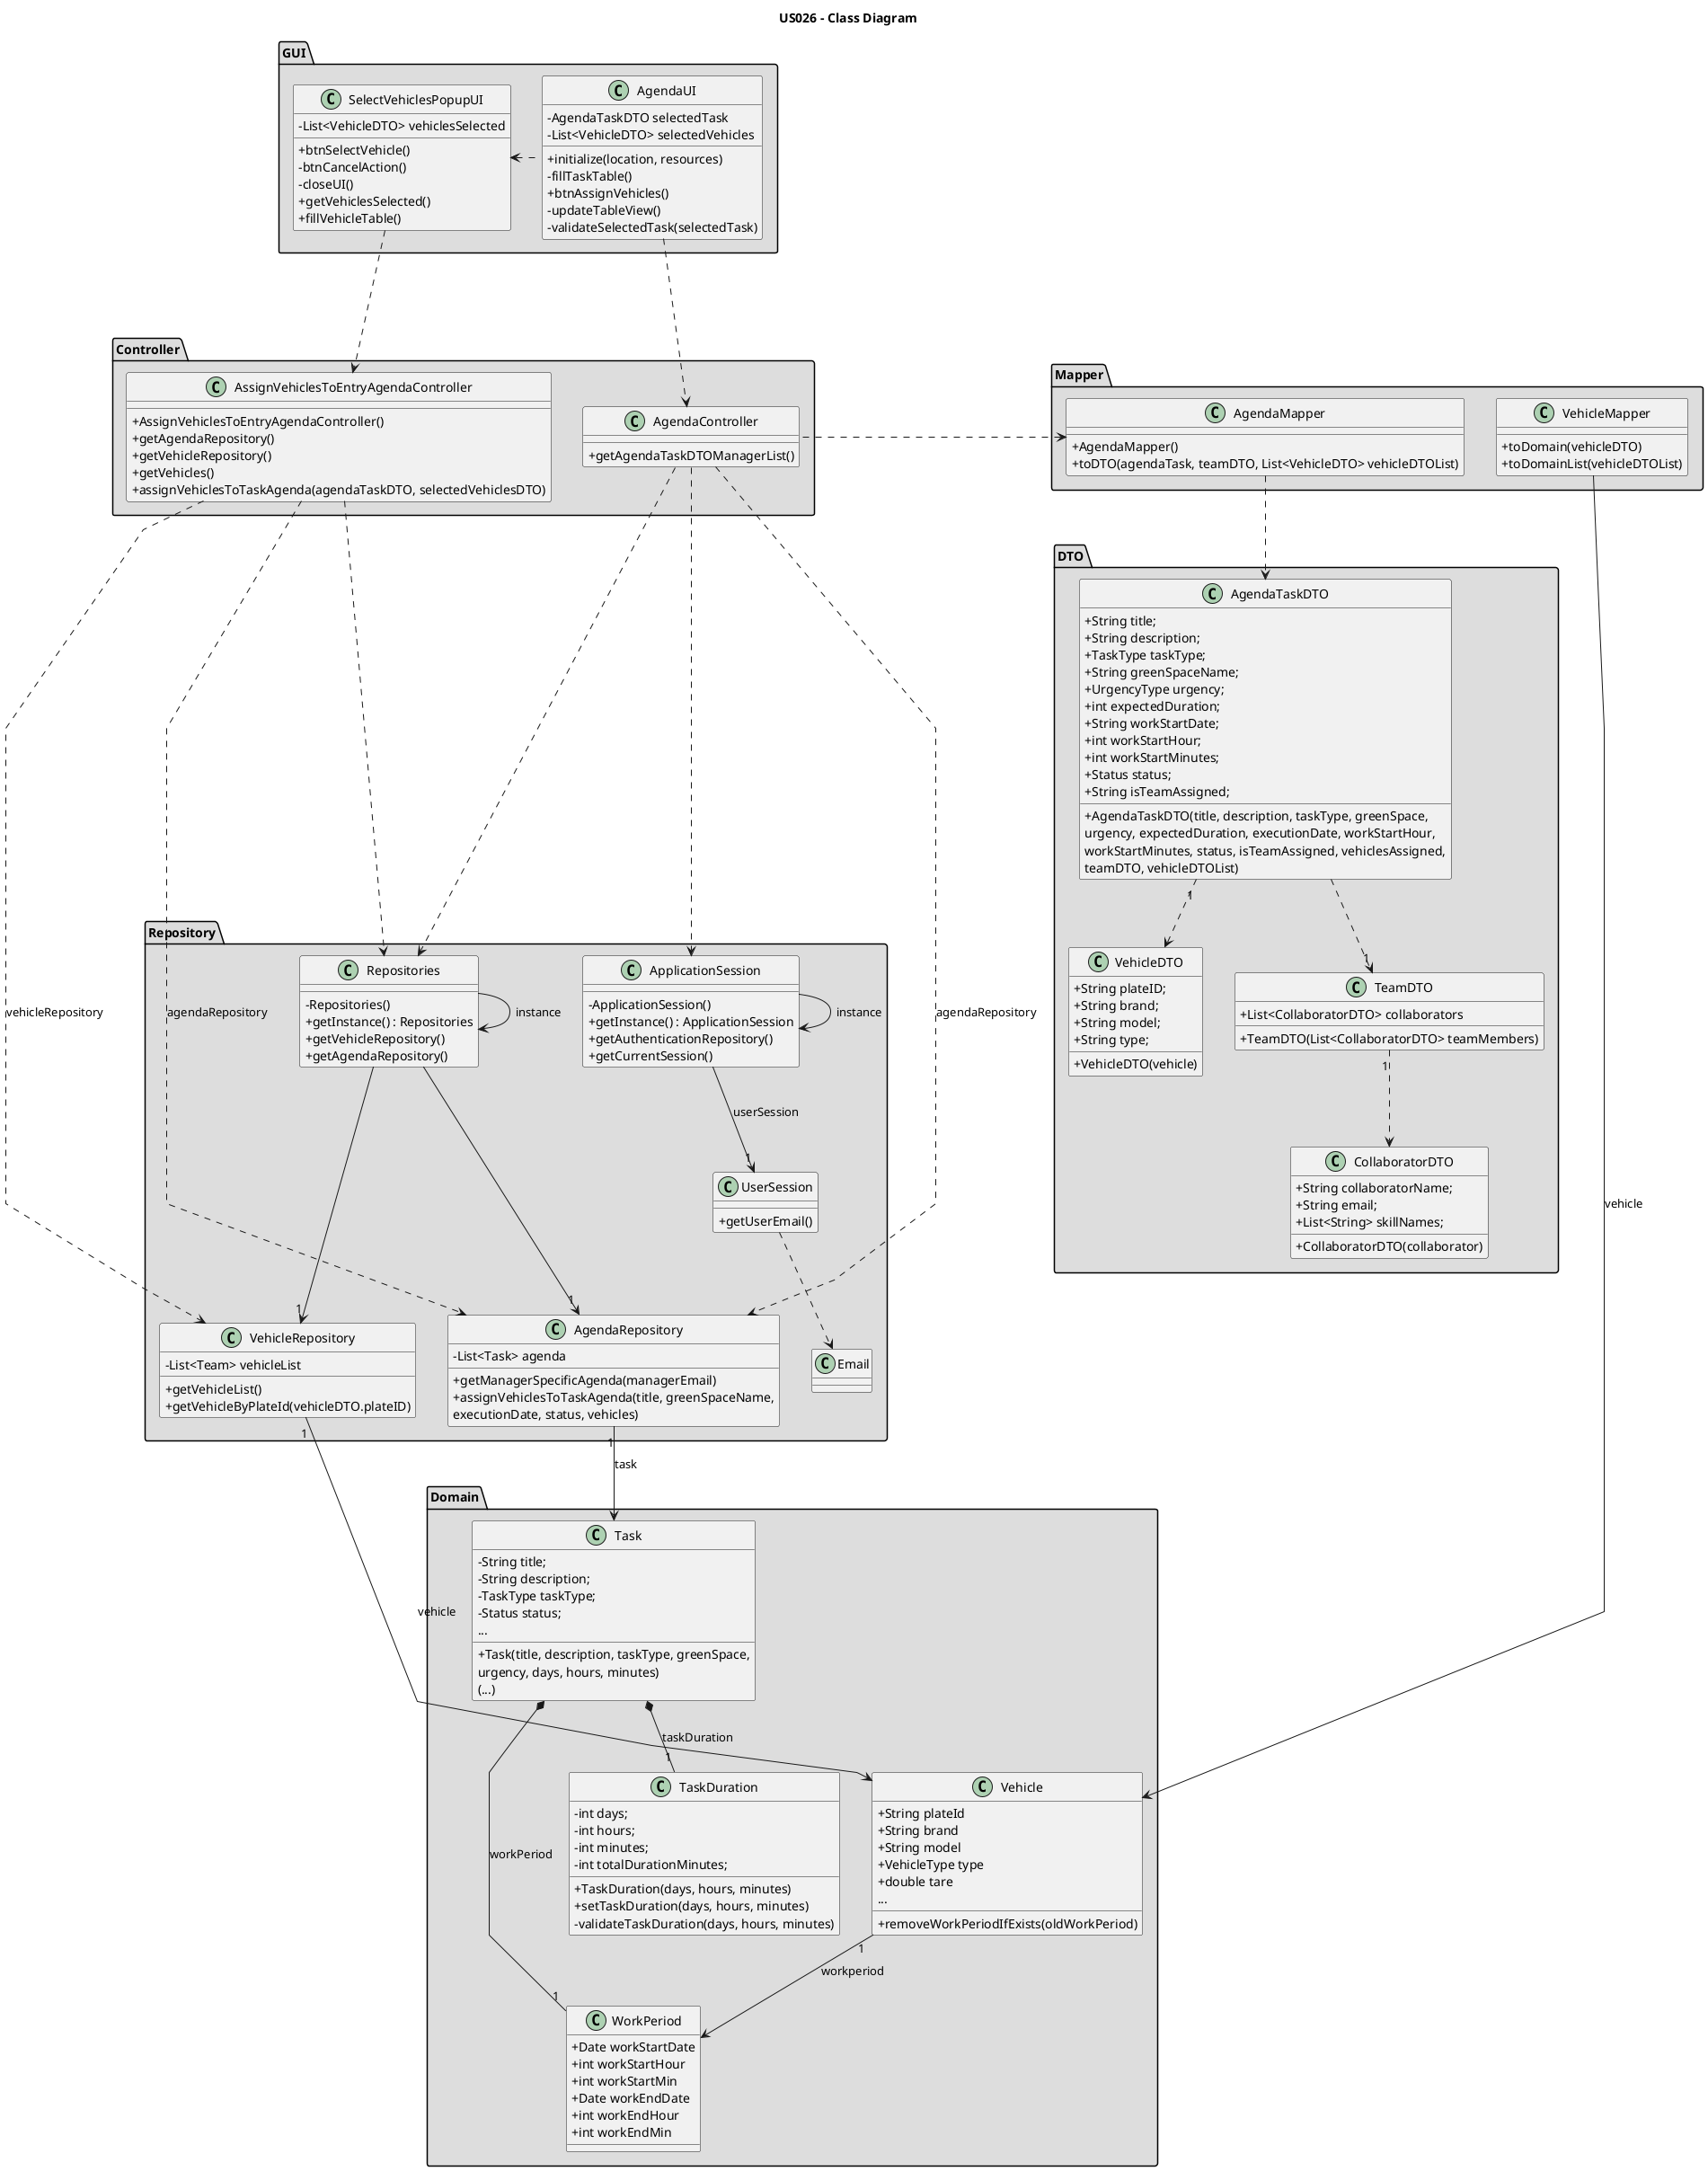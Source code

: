 @startuml
'skinparam monochrome true
skinparam packageStyle rectangle
skinparam shadowing false
skinparam linetype polyline
'skinparam linetype orto

skinparam classAttributeIconSize 0
title US026 - Class Diagram

package GUI <<Folder>> #DDDDDD {

class AgendaUI {
    - AgendaTaskDTO selectedTask
    - List<VehicleDTO> selectedVehicles
    + initialize(location, resources)
    - fillTaskTable()
    + btnAssignVehicles()
    - updateTableView()
    - validateSelectedTask(selectedTask)
}

class SelectVehiclesPopupUI{
    - List<VehicleDTO> vehiclesSelected
    + btnSelectVehicle()
    - btnCancelAction()
    - closeUI()
    + getVehiclesSelected()
    + fillVehicleTable()

}

}

package Controller <<Folder>> #DDDDDD {
class AssignVehiclesToEntryAgendaController {
    + AssignVehiclesToEntryAgendaController()
    + getAgendaRepository()
    + getVehicleRepository()
    + getVehicles()
    + assignVehiclesToTaskAgenda(agendaTaskDTO, selectedVehiclesDTO)
}

class AgendaController{
    + getAgendaTaskDTOManagerList()


}
}

'package Domain <<Folder>> #AAAAAA{
package Repository <<Folder>> #DDDDDD {
class VehicleRepository{
    - List<Team> vehicleList

    + getVehicleList()
    + getVehicleByPlateId(vehicleDTO.plateID)
}

class AgendaRepository{
    - List<Task> agenda

    + getManagerSpecificAgenda(managerEmail)
    + assignVehiclesToTaskAgenda(title, greenSpaceName,\nexecutionDate, status, vehicles)
    }

class Repositories {
    - Repositories()
    + getInstance() : Repositories
    + getVehicleRepository()
    + getAgendaRepository()
}

class ApplicationSession{
    - ApplicationSession()
    + getInstance() : ApplicationSession
    + getAuthenticationRepository()
    + getCurrentSession()

}

class UserSession{
    + getUserEmail()

}

class Email{

}

}


package Domain <<Folder>> #DDDDDD {

class WorkPeriod{
    + Date workStartDate
    + int workStartHour
    + int workStartMin
    + Date workEndDate
    + int workEndHour
    + int workEndMin

}

class Vehicle{
    + String plateId
    + String brand
    + String model
    + VehicleType type
    + double tare
    ...
    + removeWorkPeriodIfExists(oldWorkPeriod)
}

class Task {
    - String title;
    - String description;
    - TaskType taskType;
    - Status status;
    ...

    + Task(title, description, taskType, greenSpace,\nurgency, days, hours, minutes)
    (...)
}

class TaskDuration {
    - int days;
    - int hours;
    - int minutes;
    - int totalDurationMinutes;

    + TaskDuration(days, hours, minutes)
    + setTaskDuration(days, hours, minutes)
    - validateTaskDuration(days, hours, minutes)
}

'}
}


package Mapper <<Folder>> #DDDDDD {

class AgendaMapper{
    + AgendaMapper()
    + toDTO(agendaTask, teamDTO, List<VehicleDTO> vehicleDTOList)

}

class VehicleMapper{
    + toDomain(vehicleDTO)
    + toDomainList(vehicleDTOList)
}

}

package DTO <<Folder>> #DDDDDD {

class AgendaTaskDTO {
    + String title;
    + String description;
    + TaskType taskType;
    + String greenSpaceName;
    + UrgencyType urgency;
    + int expectedDuration;
    + String workStartDate;
    + int workStartHour;
    + int workStartMinutes;
    + Status status;
    + String isTeamAssigned;

    + AgendaTaskDTO(title, description, taskType, greenSpace,\nurgency, expectedDuration, executionDate, workStartHour,\nworkStartMinutes, status, isTeamAssigned, vehiclesAssigned,\nteamDTO, vehicleDTOList)

}

class CollaboratorDTO{
    + String collaboratorName;
    + String email;
    + List<String> skillNames;

    + CollaboratorDTO(collaborator)

    }

class TeamDTO{
    + List<CollaboratorDTO> collaborators
    + TeamDTO(List<CollaboratorDTO> teamMembers)
    }

class VehicleDTO{
    + String plateID;
    + String brand;
    + String model;
    + String type;

    +VehicleDTO(vehicle)

}

}

AgendaUI ..> AgendaController
AgendaUI .left.> SelectVehiclesPopupUI
SelectVehiclesPopupUI ...> AssignVehiclesToEntryAgendaController
AgendaController ...> Repositories
AssignVehiclesToEntryAgendaController ..> Repositories
AgendaController .> ApplicationSession
ApplicationSession -> ApplicationSession : instance
ApplicationSession -down-> "1" UserSession : userSession
UserSession ..> Email
Repositories ---> "1" AgendaRepository
Repositories ---> "1" VehicleRepository
AgendaRepository "1" -down-> Task : task
Task *--"1" TaskDuration : taskDuration
Task *---"1" WorkPeriod : workPeriod
VehicleRepository "1" -> Vehicle : vehicle
Vehicle "1" --> WorkPeriod : workperiod
AgendaController ..> AgendaRepository : agendaRepository
AssignVehiclesToEntryAgendaController ..> AgendaRepository : agendaRepository
AssignVehiclesToEntryAgendaController ..> VehicleRepository : vehicleRepository
Repositories -> Repositories : instance
AgendaController ..left> AgendaMapper
AgendaMapper ..> AgendaTaskDTO
AgendaTaskDTO ..> "1"TeamDTO
TeamDTO "1" ..> CollaboratorDTO
AgendaTaskDTO "1" ..> VehicleDTO
VehicleMapper -> Vehicle : vehicle

@enduml